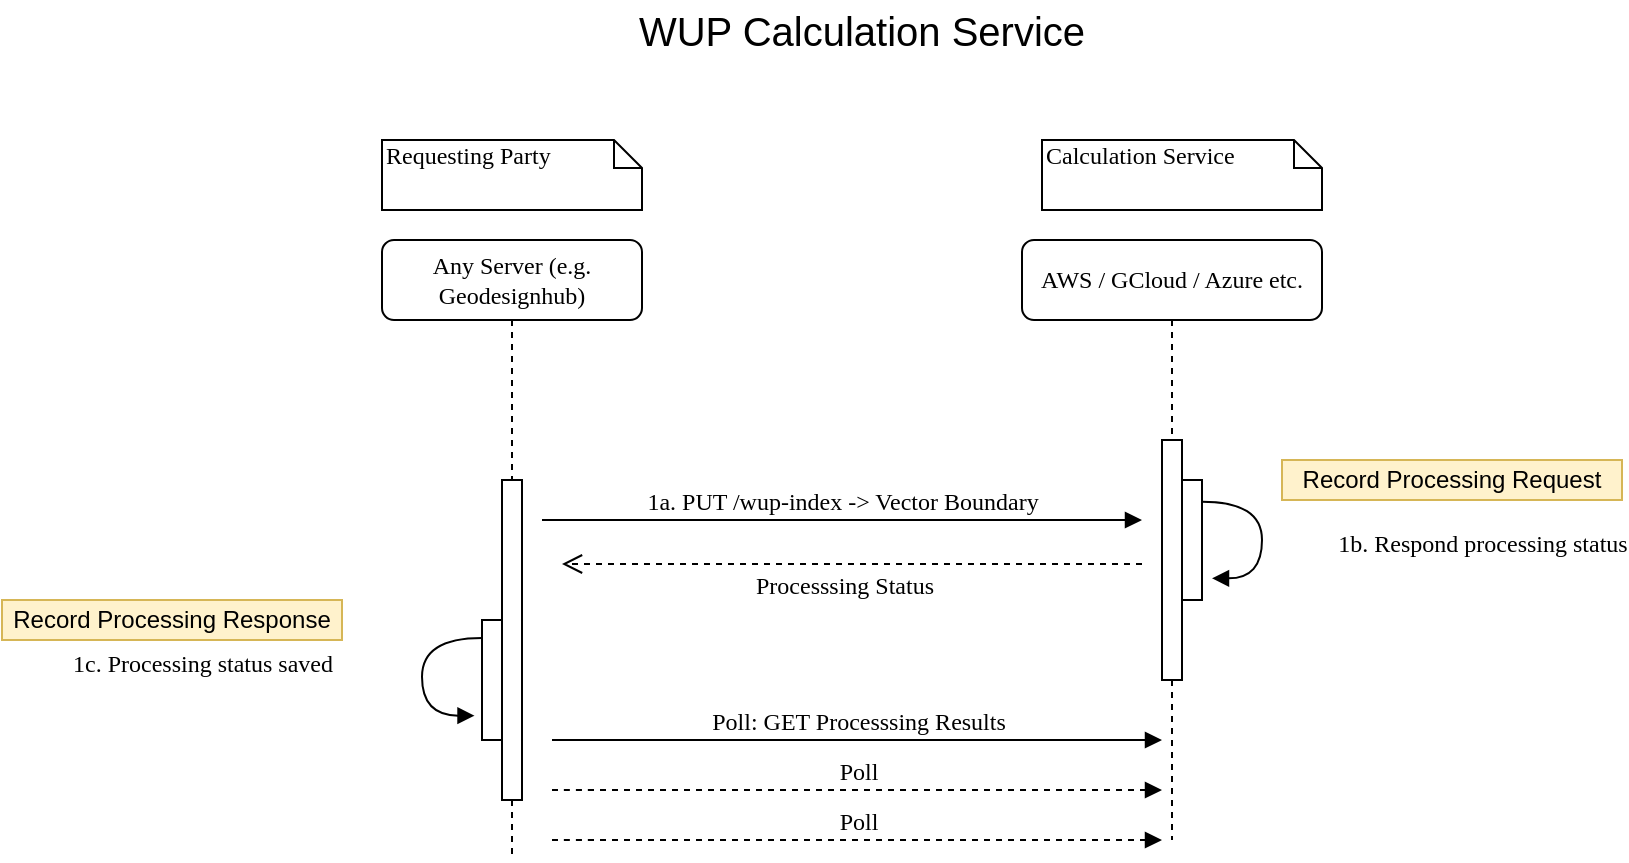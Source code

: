 <mxfile version="19.0.3" type="device"><diagram name="Page-1" id="13e1069c-82ec-6db2-03f1-153e76fe0fe0"><mxGraphModel dx="1432" dy="697" grid="1" gridSize="10" guides="1" tooltips="1" connect="1" arrows="1" fold="1" page="1" pageScale="1" pageWidth="1100" pageHeight="850" background="none" math="0" shadow="0"><root><mxCell id="0"/><mxCell id="1" parent="0"/><mxCell id="7baba1c4bc27f4b0-3" value="Any Server (e.g. Geodesignhub)" style="shape=umlLifeline;perimeter=lifelinePerimeter;whiteSpace=wrap;html=1;container=1;collapsible=0;recursiveResize=0;outlineConnect=0;rounded=1;shadow=0;comic=0;labelBackgroundColor=none;strokeWidth=1;fontFamily=Verdana;fontSize=12;align=center;" parent="1" vertex="1"><mxGeometry x="370" y="150" width="130" height="310" as="geometry"/></mxCell><mxCell id="7baba1c4bc27f4b0-13" value="" style="html=1;points=[];perimeter=orthogonalPerimeter;rounded=0;shadow=0;comic=0;labelBackgroundColor=none;strokeWidth=1;fontFamily=Verdana;fontSize=12;align=center;" parent="7baba1c4bc27f4b0-3" vertex="1"><mxGeometry x="60" y="120" width="10" height="160" as="geometry"/></mxCell><mxCell id="7baba1c4bc27f4b0-4" value="AWS / GCloud / Azure etc." style="shape=umlLifeline;perimeter=lifelinePerimeter;whiteSpace=wrap;html=1;container=1;collapsible=0;recursiveResize=0;outlineConnect=0;rounded=1;shadow=0;comic=0;labelBackgroundColor=none;strokeWidth=1;fontFamily=Verdana;fontSize=12;align=center;" parent="1" vertex="1"><mxGeometry x="690" y="150" width="150" height="300" as="geometry"/></mxCell><mxCell id="7baba1c4bc27f4b0-16" value="" style="html=1;points=[];perimeter=orthogonalPerimeter;rounded=0;shadow=0;comic=0;labelBackgroundColor=none;strokeWidth=1;fontFamily=Verdana;fontSize=12;align=center;" parent="1" vertex="1"><mxGeometry x="760" y="250" width="10" height="120" as="geometry"/></mxCell><mxCell id="7baba1c4bc27f4b0-17" value="1a. PUT /wup-index -&amp;gt; Vector Boundary" style="html=1;verticalAlign=bottom;endArrow=block;labelBackgroundColor=none;fontFamily=Verdana;fontSize=12;edgeStyle=elbowEdgeStyle;elbow=vertical;" parent="1" edge="1"><mxGeometry relative="1" as="geometry"><mxPoint x="450" y="290" as="sourcePoint"/><Array as="points"><mxPoint x="460" y="290"/></Array><mxPoint as="offset"/><mxPoint x="750" y="290" as="targetPoint"/></mxGeometry></mxCell><mxCell id="7baba1c4bc27f4b0-21" value="Processsing Status" style="html=1;verticalAlign=bottom;endArrow=open;dashed=1;endSize=8;labelBackgroundColor=none;fontFamily=Verdana;fontSize=12;edgeStyle=elbowEdgeStyle;elbow=vertical;" parent="1" edge="1"><mxGeometry x="0.026" y="20" relative="1" as="geometry"><mxPoint x="460" y="312" as="targetPoint"/><Array as="points"><mxPoint x="610" y="312"/><mxPoint x="650" y="340"/><mxPoint x="820" y="330"/><mxPoint x="850" y="330"/></Array><mxPoint x="750" y="312" as="sourcePoint"/><mxPoint as="offset"/></mxGeometry></mxCell><mxCell id="7baba1c4bc27f4b0-39" value="1c. Processing status saved" style="html=1;verticalAlign=bottom;endArrow=block;labelBackgroundColor=none;fontFamily=Verdana;fontSize=12;elbow=vertical;edgeStyle=orthogonalEdgeStyle;curved=1;targetPerimeterSpacing=0;endSize=6;arcSize=5;entryX=-0.374;entryY=0.797;entryDx=0;entryDy=0;entryPerimeter=0;" parent="1" target="8vkvxKWVPP8G-tmP1bnU-1" edge="1"><mxGeometry x="0.095" y="-110" relative="1" as="geometry"><mxPoint x="420" y="349" as="sourcePoint"/><mxPoint x="410" y="387" as="targetPoint"/><Array as="points"><mxPoint x="390" y="349"/><mxPoint x="390" y="388"/></Array><mxPoint as="offset"/></mxGeometry></mxCell><mxCell id="7baba1c4bc27f4b0-42" value="Requesting Party" style="shape=note;whiteSpace=wrap;html=1;size=14;verticalAlign=top;align=left;spacingTop=-6;rounded=0;shadow=0;comic=0;labelBackgroundColor=none;strokeWidth=1;fontFamily=Verdana;fontSize=12" parent="1" vertex="1"><mxGeometry x="370" y="100" width="130" height="35" as="geometry"/></mxCell><mxCell id="8vkvxKWVPP8G-tmP1bnU-1" value="" style="html=1;points=[];perimeter=orthogonalPerimeter;rounded=0;shadow=0;comic=0;labelBackgroundColor=none;strokeWidth=1;fontFamily=Verdana;fontSize=12;align=center;" parent="1" vertex="1"><mxGeometry x="420" y="340" width="10" height="60" as="geometry"/></mxCell><mxCell id="8vkvxKWVPP8G-tmP1bnU-25" value="Create a Negotiation Session" style="text;html=1;strokeColor=#d6b656;fillColor=#fff2cc;align=center;verticalAlign=middle;whiteSpace=wrap;rounded=0;" parent="1" vertex="1"><mxGeometry x="180" y="330" width="170" height="20" as="geometry"/></mxCell><mxCell id="JmtvfsdqB4y2NL78LiBZ-2" value="" style="html=1;points=[];perimeter=orthogonalPerimeter;rounded=0;shadow=0;comic=0;labelBackgroundColor=none;strokeWidth=1;fontFamily=Verdana;fontSize=12;align=center;" parent="1" vertex="1"><mxGeometry x="770" y="270" width="10" height="60" as="geometry"/></mxCell><mxCell id="JmtvfsdqB4y2NL78LiBZ-3" value="Record Processing Request" style="text;html=1;strokeColor=#d6b656;fillColor=#fff2cc;align=center;verticalAlign=middle;whiteSpace=wrap;rounded=0;" parent="1" vertex="1"><mxGeometry x="820" y="260" width="170" height="20" as="geometry"/></mxCell><mxCell id="JmtvfsdqB4y2NL78LiBZ-6" value="1b. Respond processing status" style="html=1;verticalAlign=bottom;endArrow=block;labelBackgroundColor=none;fontFamily=Verdana;fontSize=12;elbow=vertical;edgeStyle=orthogonalEdgeStyle;curved=1;entryX=1;entryY=0.286;entryPerimeter=0;exitX=1.038;exitY=0.345;exitPerimeter=0;" parent="1" edge="1"><mxGeometry x="0.286" y="110" relative="1" as="geometry"><mxPoint x="780.003" y="280.83" as="sourcePoint"/><mxPoint x="785.003" y="319.163" as="targetPoint"/><Array as="points"><mxPoint x="810" y="280.83"/><mxPoint x="810" y="318.83"/></Array><mxPoint as="offset"/></mxGeometry></mxCell><mxCell id="mLzxf6GGEVqa08LqzyRM-1" value="Record Processing Response" style="text;html=1;strokeColor=#d6b656;fillColor=#fff2cc;align=center;verticalAlign=middle;whiteSpace=wrap;rounded=0;" parent="1" vertex="1"><mxGeometry x="180" y="330" width="170" height="20" as="geometry"/></mxCell><mxCell id="Fom2N6a4VUf9sC8FWtTy-2" value="&lt;font style=&quot;font-size: 20px&quot;&gt;WUP Calculation Service&lt;/font&gt;" style="text;html=1;strokeColor=none;fillColor=none;align=center;verticalAlign=middle;whiteSpace=wrap;rounded=0;" parent="1" vertex="1"><mxGeometry x="360" y="30" width="500" height="30" as="geometry"/></mxCell><mxCell id="Fom2N6a4VUf9sC8FWtTy-139" value="Calculation Service" style="shape=note;whiteSpace=wrap;html=1;size=14;verticalAlign=top;align=left;spacingTop=-6;rounded=0;shadow=0;comic=0;labelBackgroundColor=none;strokeWidth=1;fontFamily=Verdana;fontSize=12" parent="1" vertex="1"><mxGeometry x="700" y="100" width="140" height="35" as="geometry"/></mxCell><mxCell id="i5--SLAslim4l7oSBsov-1" value="Poll: GET Processsing Results" style="html=1;verticalAlign=bottom;endArrow=block;labelBackgroundColor=none;fontFamily=Verdana;fontSize=12;edgeStyle=elbowEdgeStyle;elbow=vertical;" parent="1" edge="1"><mxGeometry relative="1" as="geometry"><mxPoint x="455" y="400" as="sourcePoint"/><Array as="points"><mxPoint x="465" y="400"/></Array><mxPoint as="offset"/><mxPoint x="760" y="400" as="targetPoint"/></mxGeometry></mxCell><mxCell id="i5--SLAslim4l7oSBsov-2" value="Poll" style="html=1;verticalAlign=bottom;endArrow=block;labelBackgroundColor=none;fontFamily=Verdana;fontSize=12;edgeStyle=elbowEdgeStyle;elbow=vertical;dashed=1;" parent="1" edge="1"><mxGeometry relative="1" as="geometry"><mxPoint x="455" y="425" as="sourcePoint"/><Array as="points"><mxPoint x="465" y="425"/></Array><mxPoint as="offset"/><mxPoint x="760" y="425" as="targetPoint"/></mxGeometry></mxCell><mxCell id="i5--SLAslim4l7oSBsov-4" value="Poll" style="html=1;verticalAlign=bottom;endArrow=block;labelBackgroundColor=none;fontFamily=Verdana;fontSize=12;edgeStyle=elbowEdgeStyle;elbow=vertical;dashed=1;" parent="1" edge="1"><mxGeometry relative="1" as="geometry"><mxPoint x="455" y="450" as="sourcePoint"/><Array as="points"><mxPoint x="465" y="450"/></Array><mxPoint as="offset"/><mxPoint x="760" y="450" as="targetPoint"/></mxGeometry></mxCell></root></mxGraphModel></diagram></mxfile>